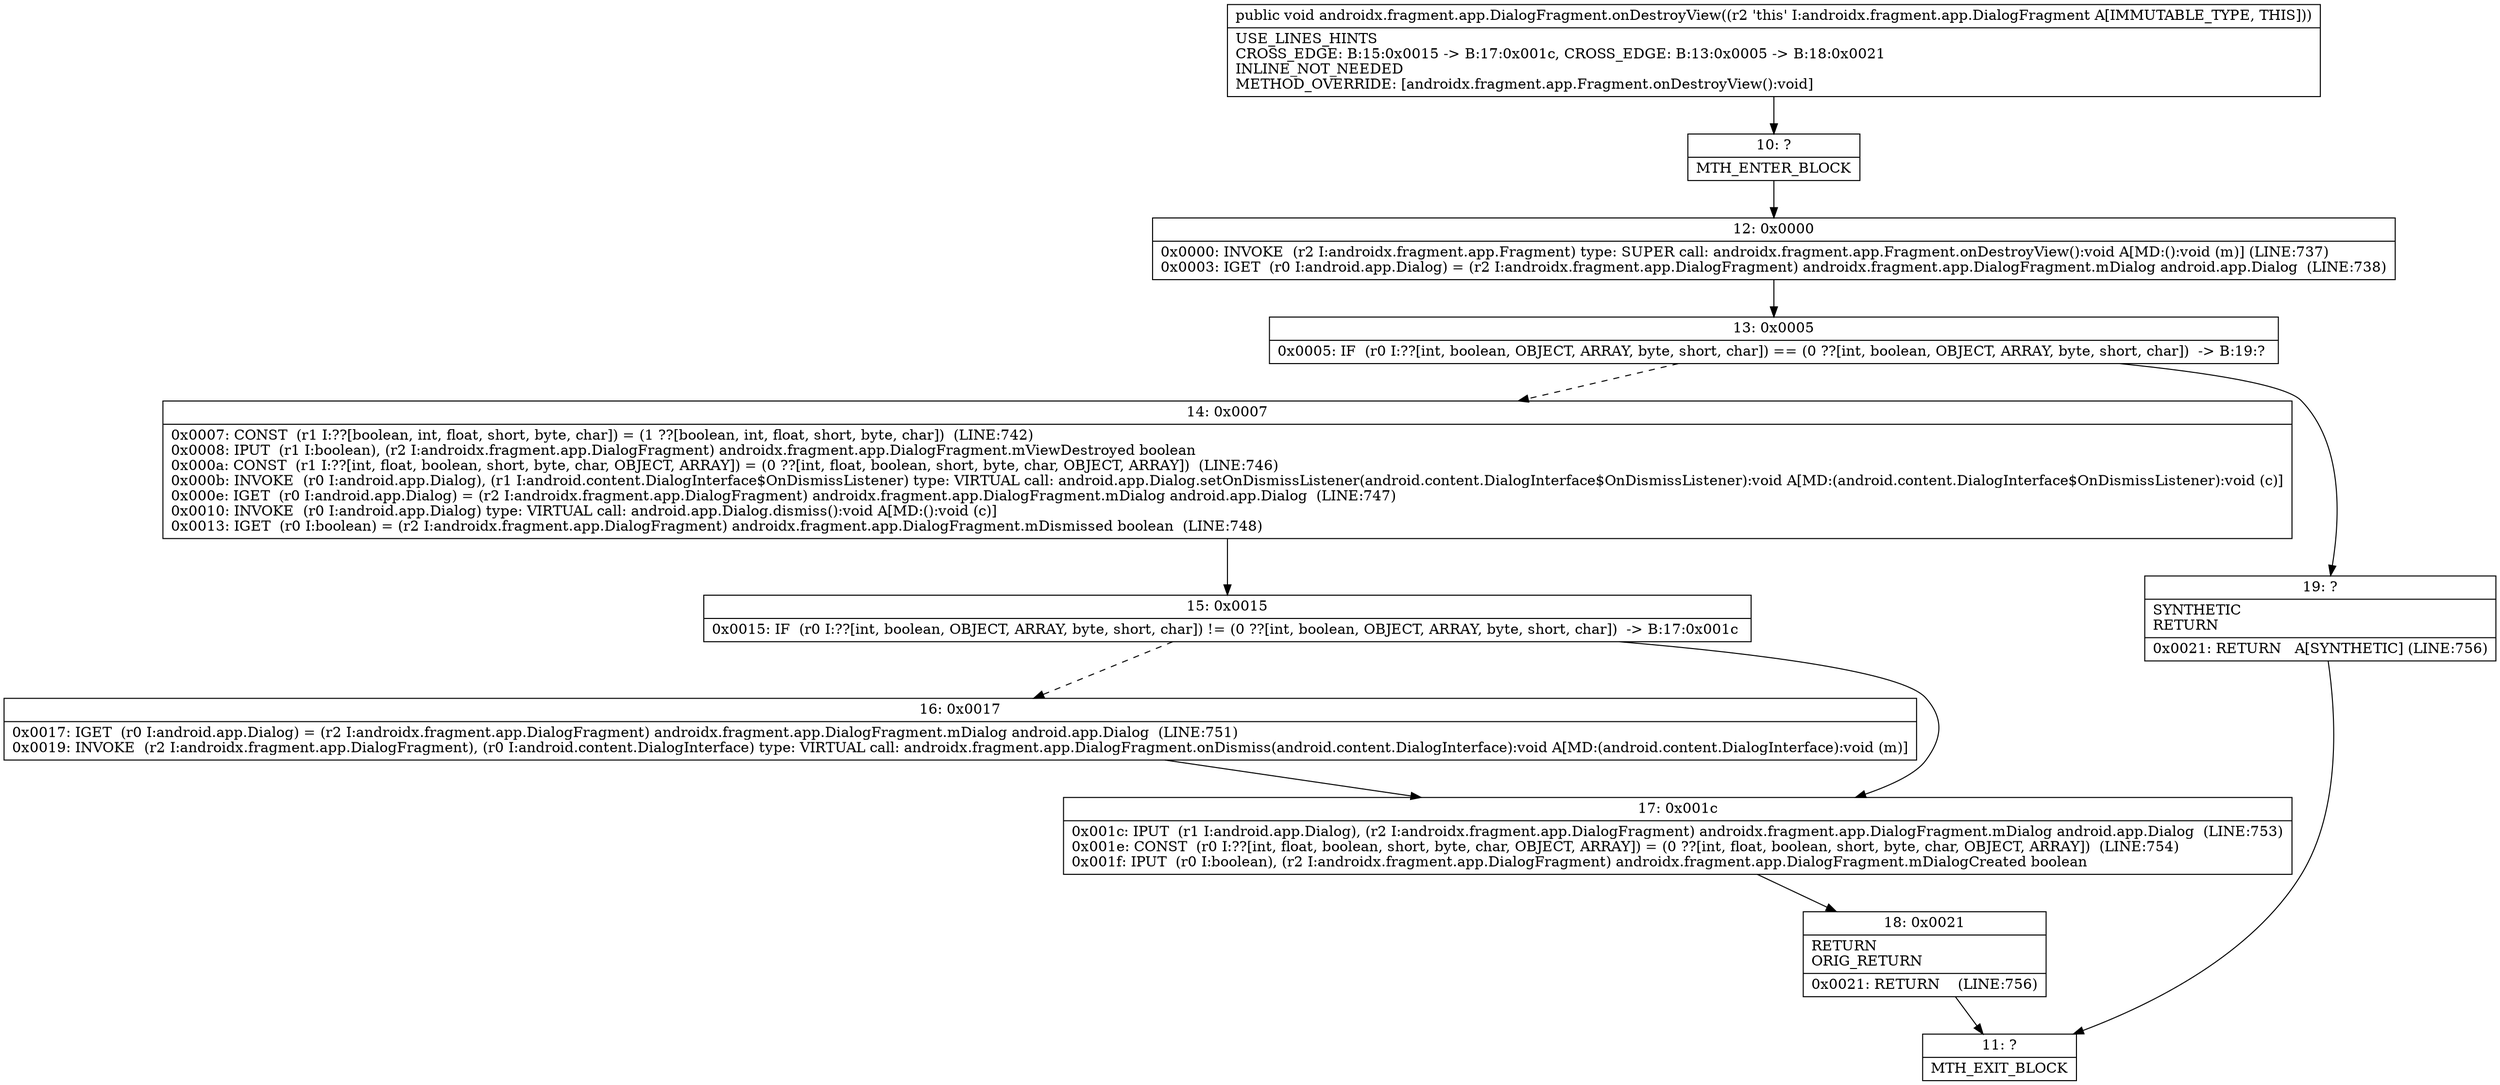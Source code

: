 digraph "CFG forandroidx.fragment.app.DialogFragment.onDestroyView()V" {
Node_10 [shape=record,label="{10\:\ ?|MTH_ENTER_BLOCK\l}"];
Node_12 [shape=record,label="{12\:\ 0x0000|0x0000: INVOKE  (r2 I:androidx.fragment.app.Fragment) type: SUPER call: androidx.fragment.app.Fragment.onDestroyView():void A[MD:():void (m)] (LINE:737)\l0x0003: IGET  (r0 I:android.app.Dialog) = (r2 I:androidx.fragment.app.DialogFragment) androidx.fragment.app.DialogFragment.mDialog android.app.Dialog  (LINE:738)\l}"];
Node_13 [shape=record,label="{13\:\ 0x0005|0x0005: IF  (r0 I:??[int, boolean, OBJECT, ARRAY, byte, short, char]) == (0 ??[int, boolean, OBJECT, ARRAY, byte, short, char])  \-\> B:19:? \l}"];
Node_14 [shape=record,label="{14\:\ 0x0007|0x0007: CONST  (r1 I:??[boolean, int, float, short, byte, char]) = (1 ??[boolean, int, float, short, byte, char])  (LINE:742)\l0x0008: IPUT  (r1 I:boolean), (r2 I:androidx.fragment.app.DialogFragment) androidx.fragment.app.DialogFragment.mViewDestroyed boolean \l0x000a: CONST  (r1 I:??[int, float, boolean, short, byte, char, OBJECT, ARRAY]) = (0 ??[int, float, boolean, short, byte, char, OBJECT, ARRAY])  (LINE:746)\l0x000b: INVOKE  (r0 I:android.app.Dialog), (r1 I:android.content.DialogInterface$OnDismissListener) type: VIRTUAL call: android.app.Dialog.setOnDismissListener(android.content.DialogInterface$OnDismissListener):void A[MD:(android.content.DialogInterface$OnDismissListener):void (c)]\l0x000e: IGET  (r0 I:android.app.Dialog) = (r2 I:androidx.fragment.app.DialogFragment) androidx.fragment.app.DialogFragment.mDialog android.app.Dialog  (LINE:747)\l0x0010: INVOKE  (r0 I:android.app.Dialog) type: VIRTUAL call: android.app.Dialog.dismiss():void A[MD:():void (c)]\l0x0013: IGET  (r0 I:boolean) = (r2 I:androidx.fragment.app.DialogFragment) androidx.fragment.app.DialogFragment.mDismissed boolean  (LINE:748)\l}"];
Node_15 [shape=record,label="{15\:\ 0x0015|0x0015: IF  (r0 I:??[int, boolean, OBJECT, ARRAY, byte, short, char]) != (0 ??[int, boolean, OBJECT, ARRAY, byte, short, char])  \-\> B:17:0x001c \l}"];
Node_16 [shape=record,label="{16\:\ 0x0017|0x0017: IGET  (r0 I:android.app.Dialog) = (r2 I:androidx.fragment.app.DialogFragment) androidx.fragment.app.DialogFragment.mDialog android.app.Dialog  (LINE:751)\l0x0019: INVOKE  (r2 I:androidx.fragment.app.DialogFragment), (r0 I:android.content.DialogInterface) type: VIRTUAL call: androidx.fragment.app.DialogFragment.onDismiss(android.content.DialogInterface):void A[MD:(android.content.DialogInterface):void (m)]\l}"];
Node_17 [shape=record,label="{17\:\ 0x001c|0x001c: IPUT  (r1 I:android.app.Dialog), (r2 I:androidx.fragment.app.DialogFragment) androidx.fragment.app.DialogFragment.mDialog android.app.Dialog  (LINE:753)\l0x001e: CONST  (r0 I:??[int, float, boolean, short, byte, char, OBJECT, ARRAY]) = (0 ??[int, float, boolean, short, byte, char, OBJECT, ARRAY])  (LINE:754)\l0x001f: IPUT  (r0 I:boolean), (r2 I:androidx.fragment.app.DialogFragment) androidx.fragment.app.DialogFragment.mDialogCreated boolean \l}"];
Node_18 [shape=record,label="{18\:\ 0x0021|RETURN\lORIG_RETURN\l|0x0021: RETURN    (LINE:756)\l}"];
Node_11 [shape=record,label="{11\:\ ?|MTH_EXIT_BLOCK\l}"];
Node_19 [shape=record,label="{19\:\ ?|SYNTHETIC\lRETURN\l|0x0021: RETURN   A[SYNTHETIC] (LINE:756)\l}"];
MethodNode[shape=record,label="{public void androidx.fragment.app.DialogFragment.onDestroyView((r2 'this' I:androidx.fragment.app.DialogFragment A[IMMUTABLE_TYPE, THIS]))  | USE_LINES_HINTS\lCROSS_EDGE: B:15:0x0015 \-\> B:17:0x001c, CROSS_EDGE: B:13:0x0005 \-\> B:18:0x0021\lINLINE_NOT_NEEDED\lMETHOD_OVERRIDE: [androidx.fragment.app.Fragment.onDestroyView():void]\l}"];
MethodNode -> Node_10;Node_10 -> Node_12;
Node_12 -> Node_13;
Node_13 -> Node_14[style=dashed];
Node_13 -> Node_19;
Node_14 -> Node_15;
Node_15 -> Node_16[style=dashed];
Node_15 -> Node_17;
Node_16 -> Node_17;
Node_17 -> Node_18;
Node_18 -> Node_11;
Node_19 -> Node_11;
}

